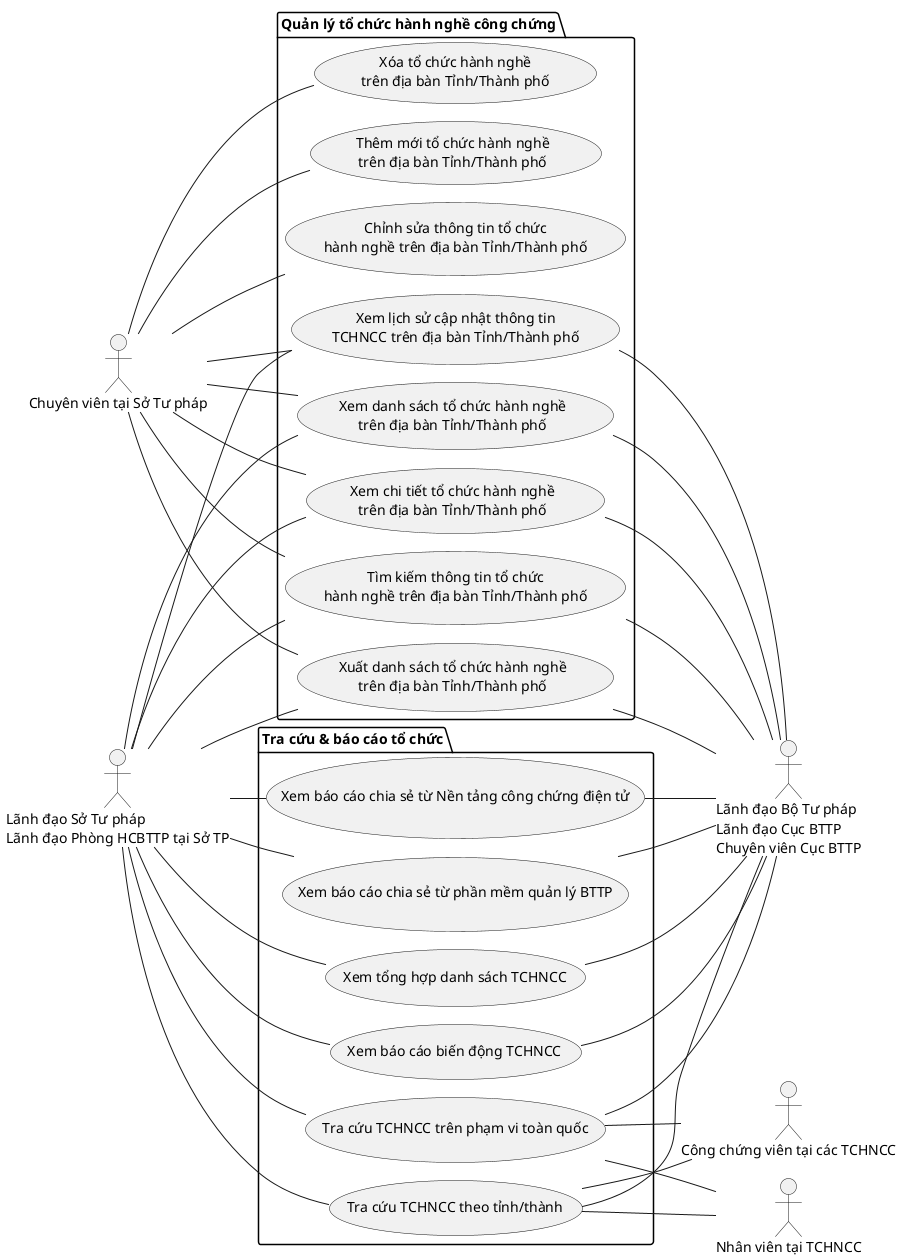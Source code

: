@startuml
!pragma layout smetana
left to right direction

'==================== Actors ====================
actor "Chuyên viên tại Sở Tư pháp" as CV_STP
actor "Lãnh đạo Sở Tư pháp\nLãnh đạo Phòng HCBTTP tại Sở TP" as Leader_STP
actor "Lãnh đạo Bộ Tư pháp\nLãnh đạo Cục BTTP\nChuyên viên Cục BTTP" as Leader_BTP
actor "Công chứng viên tại các TCHNCC" as CCV
actor "Nhân viên tại TCHNCC" as Staff

'==================== Quản lý tổ chức công chứng ====================
package "Quản lý tổ chức hành nghề công chứng" as P_OrgMgmt {
    usecase "Xem danh sách tổ chức hành nghề\ntrên địa bàn Tỉnh/Thành phố" as UC_Org_List
    usecase "Xem chi tiết tổ chức hành nghề\ntrên địa bàn Tỉnh/Thành phố" as UC_Org_Detail
    usecase "Thêm mới tổ chức hành nghề\ntrên địa bàn Tỉnh/Thành phố" as UC_Org_Create
    usecase "Chỉnh sửa thông tin tổ chức\nhành nghề trên địa bàn Tỉnh/Thành phố" as UC_Org_Update
    usecase "Xóa tổ chức hành nghề\ntrên địa bàn Tỉnh/Thành phố" as UC_Org_Delete
    usecase "Tìm kiếm thông tin tổ chức\nhành nghề trên địa bàn Tỉnh/Thành phố" as UC_Org_Search
    usecase "Xuất danh sách tổ chức hành nghề\ntrên địa bàn Tỉnh/Thành phố" as UC_Org_Export
    usecase "Xem lịch sử cập nhật thông tin\nTCHNCC trên địa bàn Tỉnh/Thành phố" as UC_Org_History
}

'==================== Tra cứu & báo cáo tổ chức ====================
package "Tra cứu & báo cáo tổ chức" as P_OrgSearch {
    usecase "Tra cứu TCHNCC trên phạm vi toàn quốc" as UC_Search_Org_National
    usecase "Tra cứu TCHNCC theo tỉnh/thành" as UC_Search_Org_Province
    usecase "Xem tổng hợp danh sách TCHNCC" as UC_Search_Org_Summary
    usecase "Xem báo cáo biến động TCHNCC" as UC_Search_Org_Change
    usecase "Xem báo cáo chia sẻ từ Nền tảng công chứng điện tử" as UC_Search_Org_Platform
    usecase "Xem báo cáo chia sẻ từ phần mềm quản lý BTTP" as UC_Search_Org_BTP
}


'==================== Liên kết Actor → UC ====================
' Chuyên viên tại Sở Tư pháp
CV_STP -- UC_Org_List
CV_STP -- UC_Org_Detail
CV_STP -- UC_Org_Create
CV_STP -- UC_Org_Update
CV_STP -- UC_Org_Delete
CV_STP -- UC_Org_Search
CV_STP -- UC_Org_Export
CV_STP -- UC_Org_History

' Lãnh đạo Sở Tư pháp / Phòng HCBTTP
Leader_STP -- UC_Org_List
Leader_STP -- UC_Org_Detail
Leader_STP -- UC_Org_Search
Leader_STP -- UC_Org_Export
Leader_STP -- UC_Org_History

Leader_STP -- UC_Search_Org_National
Leader_STP -- UC_Search_Org_Province
Leader_STP -- UC_Search_Org_Summary
Leader_STP -- UC_Search_Org_Change
Leader_STP -- UC_Search_Org_Platform
Leader_STP -- UC_Search_Org_BTP

' Lãnh đạo Bộ Tư pháp / Cục BTTP / Chuyên viên Cục BTTP
UC_Org_List -- Leader_BTP
UC_Org_Detail -- Leader_BTP
UC_Org_Search -- Leader_BTP
UC_Org_Export -- Leader_BTP
UC_Org_History -- Leader_BTP

UC_Search_Org_National -- Leader_BTP
UC_Search_Org_Province -- Leader_BTP
UC_Search_Org_Summary -- Leader_BTP
UC_Search_Org_Change -- Leader_BTP
UC_Search_Org_Platform -- Leader_BTP
UC_Search_Org_BTP -- Leader_BTP

' Công chứng viên tại các TCHNCC
UC_Search_Org_National -- CCV
UC_Search_Org_Province -- CCV

' Nhân viên tại TCHNCC
UC_Search_Org_Province -- Staff
UC_Search_Org_National -- Staff

@enduml
